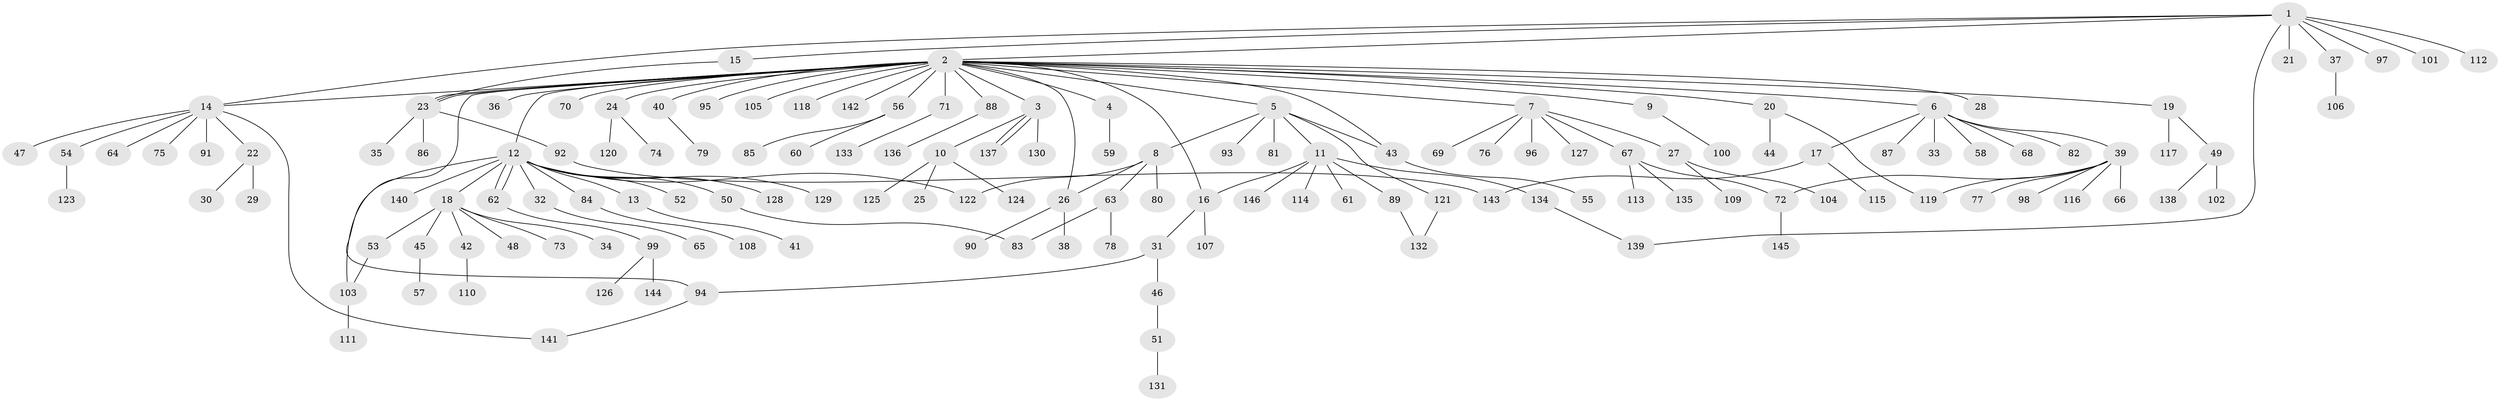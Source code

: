 // coarse degree distribution, {9: 0.00909090909090909, 30: 0.00909090909090909, 3: 0.05454545454545454, 1: 0.6363636363636364, 7: 0.02727272727272727, 6: 0.03636363636363636, 2: 0.18181818181818182, 13: 0.00909090909090909, 8: 0.00909090909090909, 4: 0.01818181818181818, 5: 0.00909090909090909}
// Generated by graph-tools (version 1.1) at 2025/41/03/06/25 10:41:50]
// undirected, 146 vertices, 163 edges
graph export_dot {
graph [start="1"]
  node [color=gray90,style=filled];
  1;
  2;
  3;
  4;
  5;
  6;
  7;
  8;
  9;
  10;
  11;
  12;
  13;
  14;
  15;
  16;
  17;
  18;
  19;
  20;
  21;
  22;
  23;
  24;
  25;
  26;
  27;
  28;
  29;
  30;
  31;
  32;
  33;
  34;
  35;
  36;
  37;
  38;
  39;
  40;
  41;
  42;
  43;
  44;
  45;
  46;
  47;
  48;
  49;
  50;
  51;
  52;
  53;
  54;
  55;
  56;
  57;
  58;
  59;
  60;
  61;
  62;
  63;
  64;
  65;
  66;
  67;
  68;
  69;
  70;
  71;
  72;
  73;
  74;
  75;
  76;
  77;
  78;
  79;
  80;
  81;
  82;
  83;
  84;
  85;
  86;
  87;
  88;
  89;
  90;
  91;
  92;
  93;
  94;
  95;
  96;
  97;
  98;
  99;
  100;
  101;
  102;
  103;
  104;
  105;
  106;
  107;
  108;
  109;
  110;
  111;
  112;
  113;
  114;
  115;
  116;
  117;
  118;
  119;
  120;
  121;
  122;
  123;
  124;
  125;
  126;
  127;
  128;
  129;
  130;
  131;
  132;
  133;
  134;
  135;
  136;
  137;
  138;
  139;
  140;
  141;
  142;
  143;
  144;
  145;
  146;
  1 -- 2;
  1 -- 14;
  1 -- 15;
  1 -- 21;
  1 -- 37;
  1 -- 97;
  1 -- 101;
  1 -- 112;
  1 -- 139;
  2 -- 3;
  2 -- 4;
  2 -- 5;
  2 -- 6;
  2 -- 7;
  2 -- 9;
  2 -- 12;
  2 -- 14;
  2 -- 16;
  2 -- 19;
  2 -- 20;
  2 -- 23;
  2 -- 23;
  2 -- 24;
  2 -- 26;
  2 -- 28;
  2 -- 36;
  2 -- 40;
  2 -- 43;
  2 -- 56;
  2 -- 70;
  2 -- 71;
  2 -- 88;
  2 -- 94;
  2 -- 95;
  2 -- 105;
  2 -- 118;
  2 -- 142;
  3 -- 10;
  3 -- 130;
  3 -- 137;
  3 -- 137;
  4 -- 59;
  5 -- 8;
  5 -- 11;
  5 -- 43;
  5 -- 81;
  5 -- 93;
  5 -- 121;
  6 -- 17;
  6 -- 33;
  6 -- 39;
  6 -- 58;
  6 -- 68;
  6 -- 82;
  6 -- 87;
  7 -- 27;
  7 -- 67;
  7 -- 69;
  7 -- 76;
  7 -- 96;
  7 -- 127;
  8 -- 26;
  8 -- 63;
  8 -- 80;
  8 -- 122;
  9 -- 100;
  10 -- 25;
  10 -- 124;
  10 -- 125;
  11 -- 16;
  11 -- 61;
  11 -- 89;
  11 -- 114;
  11 -- 134;
  11 -- 146;
  12 -- 13;
  12 -- 18;
  12 -- 32;
  12 -- 50;
  12 -- 52;
  12 -- 62;
  12 -- 62;
  12 -- 84;
  12 -- 103;
  12 -- 122;
  12 -- 128;
  12 -- 129;
  12 -- 140;
  13 -- 41;
  14 -- 22;
  14 -- 47;
  14 -- 54;
  14 -- 64;
  14 -- 75;
  14 -- 91;
  14 -- 141;
  15 -- 23;
  16 -- 31;
  16 -- 107;
  17 -- 115;
  17 -- 143;
  18 -- 34;
  18 -- 42;
  18 -- 45;
  18 -- 48;
  18 -- 53;
  18 -- 73;
  19 -- 49;
  19 -- 117;
  20 -- 44;
  20 -- 119;
  22 -- 29;
  22 -- 30;
  23 -- 35;
  23 -- 86;
  23 -- 92;
  24 -- 74;
  24 -- 120;
  26 -- 38;
  26 -- 90;
  27 -- 104;
  27 -- 109;
  31 -- 46;
  31 -- 94;
  32 -- 65;
  37 -- 106;
  39 -- 66;
  39 -- 72;
  39 -- 77;
  39 -- 98;
  39 -- 116;
  39 -- 119;
  40 -- 79;
  42 -- 110;
  43 -- 55;
  45 -- 57;
  46 -- 51;
  49 -- 102;
  49 -- 138;
  50 -- 83;
  51 -- 131;
  53 -- 103;
  54 -- 123;
  56 -- 60;
  56 -- 85;
  62 -- 99;
  63 -- 78;
  63 -- 83;
  67 -- 72;
  67 -- 113;
  67 -- 135;
  71 -- 133;
  72 -- 145;
  84 -- 108;
  88 -- 136;
  89 -- 132;
  92 -- 143;
  94 -- 141;
  99 -- 126;
  99 -- 144;
  103 -- 111;
  121 -- 132;
  134 -- 139;
}
